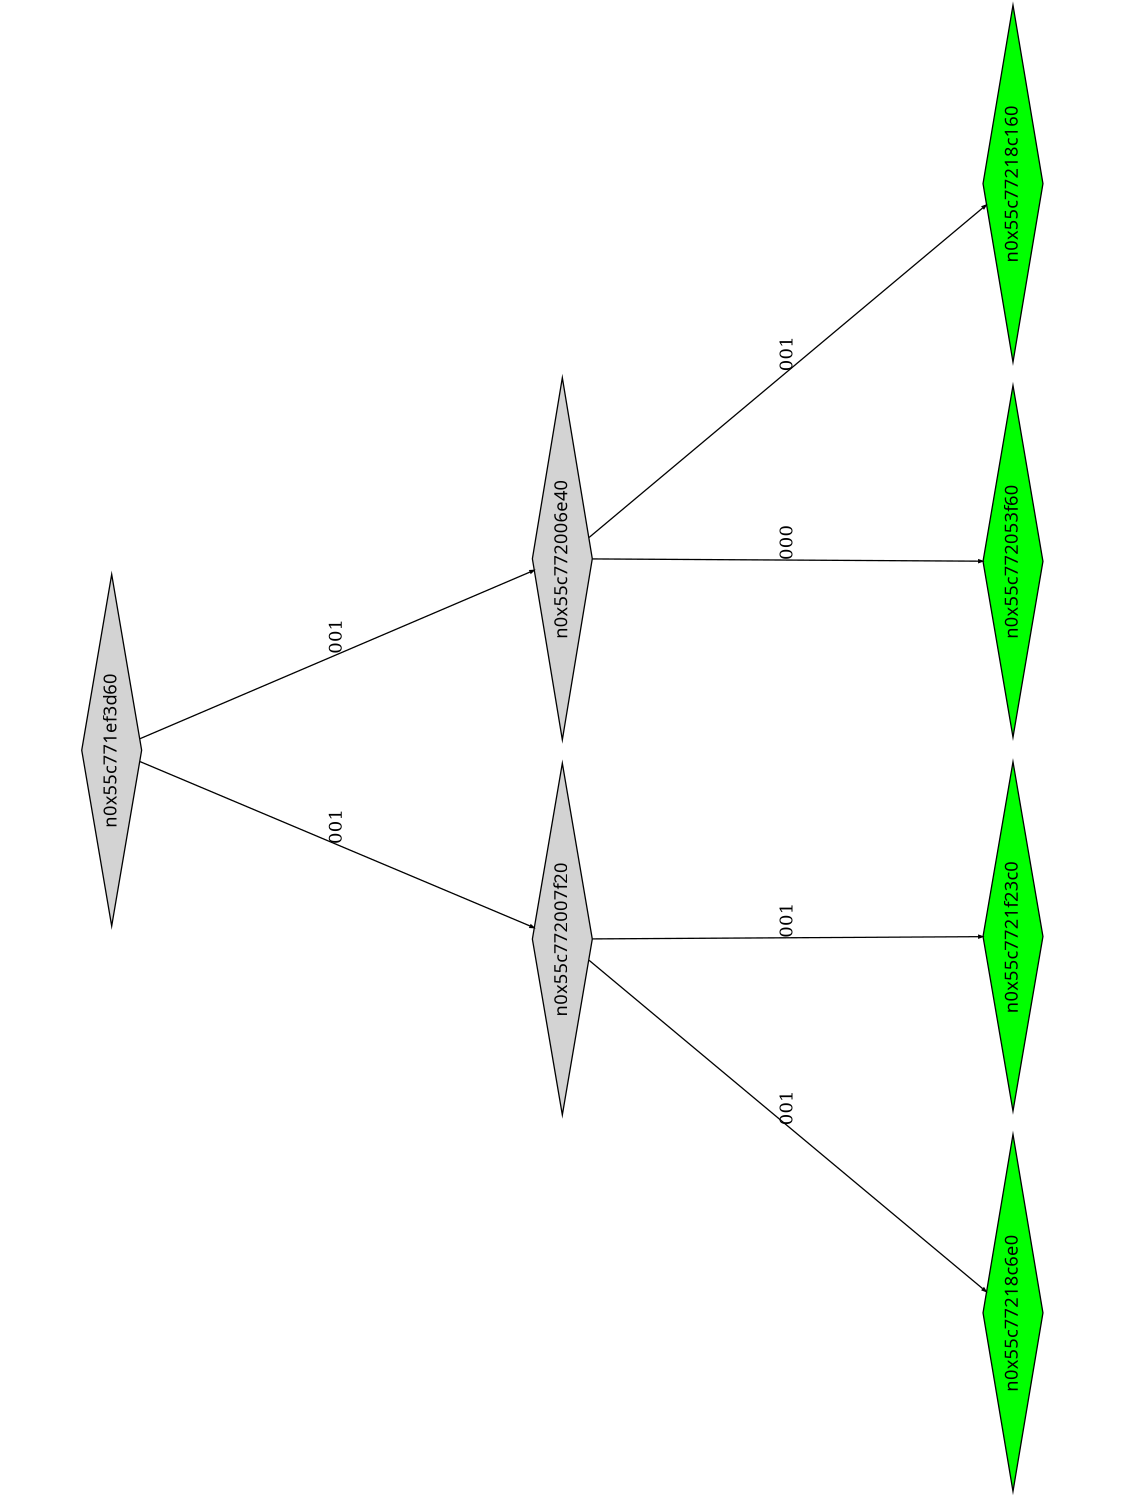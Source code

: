 digraph G {
	size="10,7.5";
	ratio=fill;
	rotate=90;
	center = "true";
	node [style="filled",width=.1,height=.1,fontname="Terminus"]
	edge [arrowsize=.3]
	n0x55c771ef3d60 [shape=diamond];
	n0x55c771ef3d60 -> n0x55c772007f20 [label=001];
	n0x55c771ef3d60 -> n0x55c772006e40 [label=001];
	n0x55c772006e40 [shape=diamond];
	n0x55c772006e40 -> n0x55c772053f60 [label=000];
	n0x55c772006e40 -> n0x55c77218c160 [label=001];
	n0x55c77218c160 [shape=diamond,fillcolor=green];
	n0x55c772053f60 [shape=diamond,fillcolor=green];
	n0x55c772007f20 [shape=diamond];
	n0x55c772007f20 -> n0x55c77218c6e0 [label=001];
	n0x55c772007f20 -> n0x55c7721f23c0 [label=001];
	n0x55c7721f23c0 [shape=diamond,fillcolor=green];
	n0x55c77218c6e0 [shape=diamond,fillcolor=green];
}
